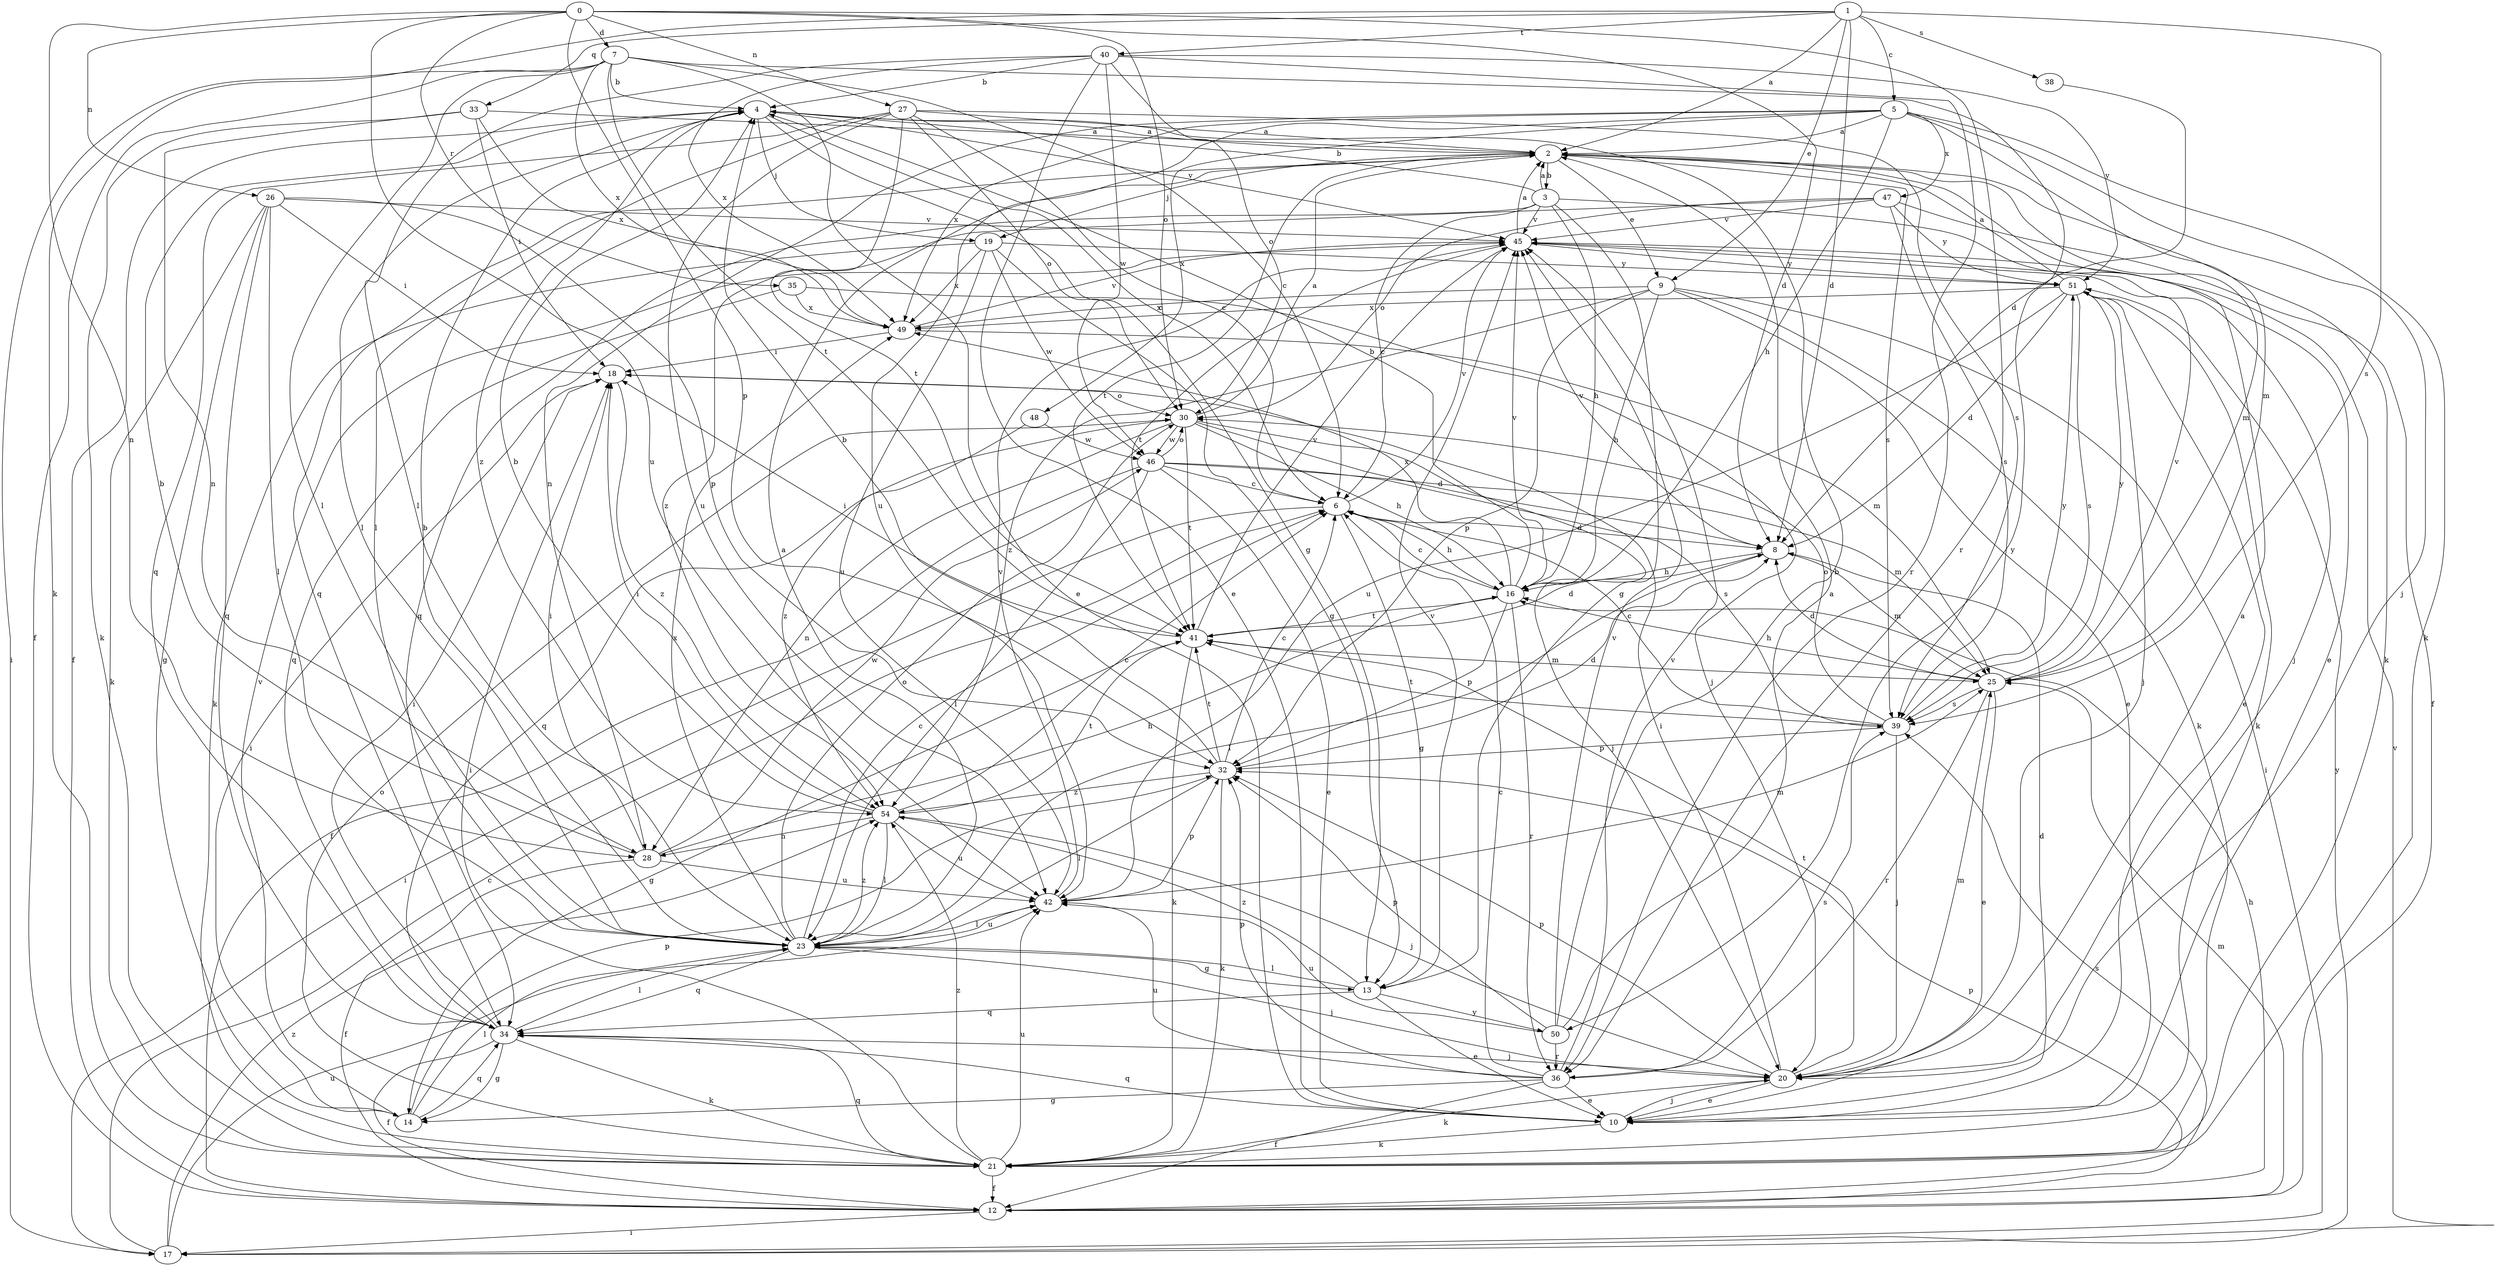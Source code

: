 strict digraph  {
0;
1;
2;
3;
4;
5;
6;
7;
8;
9;
10;
12;
13;
14;
16;
17;
18;
19;
20;
21;
23;
25;
26;
27;
28;
30;
32;
33;
34;
35;
36;
38;
39;
40;
41;
42;
45;
46;
47;
48;
49;
50;
51;
54;
0 -> 7  [label=d];
0 -> 8  [label=d];
0 -> 26  [label=n];
0 -> 27  [label=n];
0 -> 28  [label=n];
0 -> 30  [label=o];
0 -> 32  [label=p];
0 -> 35  [label=r];
0 -> 36  [label=r];
0 -> 42  [label=u];
1 -> 2  [label=a];
1 -> 5  [label=c];
1 -> 8  [label=d];
1 -> 9  [label=e];
1 -> 21  [label=k];
1 -> 33  [label=q];
1 -> 38  [label=s];
1 -> 39  [label=s];
1 -> 40  [label=t];
2 -> 3  [label=b];
2 -> 9  [label=e];
2 -> 19  [label=j];
2 -> 21  [label=k];
2 -> 25  [label=m];
2 -> 34  [label=q];
2 -> 39  [label=s];
2 -> 41  [label=t];
3 -> 2  [label=a];
3 -> 4  [label=b];
3 -> 6  [label=c];
3 -> 10  [label=e];
3 -> 13  [label=g];
3 -> 16  [label=h];
3 -> 34  [label=q];
3 -> 45  [label=v];
4 -> 2  [label=a];
4 -> 6  [label=c];
4 -> 12  [label=f];
4 -> 13  [label=g];
4 -> 19  [label=j];
4 -> 23  [label=l];
4 -> 45  [label=v];
4 -> 54  [label=z];
5 -> 2  [label=a];
5 -> 16  [label=h];
5 -> 20  [label=j];
5 -> 21  [label=k];
5 -> 25  [label=m];
5 -> 28  [label=n];
5 -> 42  [label=u];
5 -> 47  [label=x];
5 -> 48  [label=x];
5 -> 49  [label=x];
6 -> 8  [label=d];
6 -> 13  [label=g];
6 -> 16  [label=h];
6 -> 17  [label=i];
6 -> 45  [label=v];
7 -> 4  [label=b];
7 -> 6  [label=c];
7 -> 10  [label=e];
7 -> 12  [label=f];
7 -> 17  [label=i];
7 -> 23  [label=l];
7 -> 41  [label=t];
7 -> 49  [label=x];
7 -> 50  [label=y];
8 -> 16  [label=h];
8 -> 23  [label=l];
8 -> 25  [label=m];
8 -> 45  [label=v];
9 -> 10  [label=e];
9 -> 16  [label=h];
9 -> 17  [label=i];
9 -> 21  [label=k];
9 -> 32  [label=p];
9 -> 49  [label=x];
9 -> 54  [label=z];
10 -> 8  [label=d];
10 -> 20  [label=j];
10 -> 21  [label=k];
10 -> 34  [label=q];
12 -> 16  [label=h];
12 -> 17  [label=i];
12 -> 25  [label=m];
12 -> 32  [label=p];
12 -> 39  [label=s];
13 -> 10  [label=e];
13 -> 23  [label=l];
13 -> 34  [label=q];
13 -> 45  [label=v];
13 -> 50  [label=y];
13 -> 54  [label=z];
14 -> 18  [label=i];
14 -> 23  [label=l];
14 -> 32  [label=p];
14 -> 34  [label=q];
14 -> 45  [label=v];
16 -> 4  [label=b];
16 -> 6  [label=c];
16 -> 32  [label=p];
16 -> 36  [label=r];
16 -> 41  [label=t];
16 -> 45  [label=v];
16 -> 49  [label=x];
17 -> 6  [label=c];
17 -> 42  [label=u];
17 -> 45  [label=v];
17 -> 51  [label=y];
17 -> 54  [label=z];
18 -> 30  [label=o];
18 -> 54  [label=z];
19 -> 13  [label=g];
19 -> 21  [label=k];
19 -> 42  [label=u];
19 -> 46  [label=w];
19 -> 49  [label=x];
19 -> 51  [label=y];
20 -> 2  [label=a];
20 -> 10  [label=e];
20 -> 18  [label=i];
20 -> 21  [label=k];
20 -> 25  [label=m];
20 -> 32  [label=p];
20 -> 41  [label=t];
21 -> 12  [label=f];
21 -> 18  [label=i];
21 -> 30  [label=o];
21 -> 34  [label=q];
21 -> 42  [label=u];
21 -> 54  [label=z];
23 -> 2  [label=a];
23 -> 4  [label=b];
23 -> 6  [label=c];
23 -> 13  [label=g];
23 -> 20  [label=j];
23 -> 30  [label=o];
23 -> 34  [label=q];
23 -> 42  [label=u];
23 -> 49  [label=x];
23 -> 54  [label=z];
25 -> 8  [label=d];
25 -> 10  [label=e];
25 -> 16  [label=h];
25 -> 36  [label=r];
25 -> 39  [label=s];
25 -> 45  [label=v];
25 -> 51  [label=y];
26 -> 14  [label=g];
26 -> 18  [label=i];
26 -> 21  [label=k];
26 -> 23  [label=l];
26 -> 32  [label=p];
26 -> 34  [label=q];
26 -> 45  [label=v];
27 -> 2  [label=a];
27 -> 6  [label=c];
27 -> 23  [label=l];
27 -> 30  [label=o];
27 -> 34  [label=q];
27 -> 39  [label=s];
27 -> 41  [label=t];
27 -> 42  [label=u];
28 -> 4  [label=b];
28 -> 12  [label=f];
28 -> 16  [label=h];
28 -> 18  [label=i];
28 -> 42  [label=u];
28 -> 46  [label=w];
30 -> 2  [label=a];
30 -> 8  [label=d];
30 -> 16  [label=h];
30 -> 20  [label=j];
30 -> 28  [label=n];
30 -> 34  [label=q];
30 -> 41  [label=t];
30 -> 46  [label=w];
32 -> 4  [label=b];
32 -> 6  [label=c];
32 -> 8  [label=d];
32 -> 21  [label=k];
32 -> 23  [label=l];
32 -> 41  [label=t];
32 -> 54  [label=z];
33 -> 2  [label=a];
33 -> 18  [label=i];
33 -> 21  [label=k];
33 -> 28  [label=n];
33 -> 49  [label=x];
34 -> 12  [label=f];
34 -> 14  [label=g];
34 -> 18  [label=i];
34 -> 20  [label=j];
34 -> 21  [label=k];
34 -> 23  [label=l];
35 -> 20  [label=j];
35 -> 34  [label=q];
35 -> 49  [label=x];
36 -> 6  [label=c];
36 -> 10  [label=e];
36 -> 12  [label=f];
36 -> 14  [label=g];
36 -> 32  [label=p];
36 -> 39  [label=s];
36 -> 42  [label=u];
36 -> 45  [label=v];
38 -> 8  [label=d];
39 -> 6  [label=c];
39 -> 20  [label=j];
39 -> 30  [label=o];
39 -> 32  [label=p];
39 -> 41  [label=t];
39 -> 51  [label=y];
40 -> 4  [label=b];
40 -> 10  [label=e];
40 -> 23  [label=l];
40 -> 30  [label=o];
40 -> 36  [label=r];
40 -> 46  [label=w];
40 -> 49  [label=x];
40 -> 51  [label=y];
41 -> 8  [label=d];
41 -> 14  [label=g];
41 -> 18  [label=i];
41 -> 21  [label=k];
41 -> 25  [label=m];
41 -> 45  [label=v];
42 -> 23  [label=l];
42 -> 25  [label=m];
42 -> 32  [label=p];
42 -> 45  [label=v];
45 -> 2  [label=a];
45 -> 20  [label=j];
45 -> 41  [label=t];
45 -> 51  [label=y];
46 -> 6  [label=c];
46 -> 10  [label=e];
46 -> 12  [label=f];
46 -> 23  [label=l];
46 -> 25  [label=m];
46 -> 30  [label=o];
46 -> 39  [label=s];
47 -> 12  [label=f];
47 -> 30  [label=o];
47 -> 39  [label=s];
47 -> 45  [label=v];
47 -> 51  [label=y];
47 -> 54  [label=z];
48 -> 46  [label=w];
48 -> 54  [label=z];
49 -> 18  [label=i];
49 -> 25  [label=m];
49 -> 45  [label=v];
50 -> 2  [label=a];
50 -> 4  [label=b];
50 -> 32  [label=p];
50 -> 36  [label=r];
50 -> 42  [label=u];
50 -> 45  [label=v];
51 -> 2  [label=a];
51 -> 8  [label=d];
51 -> 10  [label=e];
51 -> 20  [label=j];
51 -> 21  [label=k];
51 -> 39  [label=s];
51 -> 42  [label=u];
51 -> 49  [label=x];
54 -> 4  [label=b];
54 -> 6  [label=c];
54 -> 18  [label=i];
54 -> 20  [label=j];
54 -> 23  [label=l];
54 -> 28  [label=n];
54 -> 41  [label=t];
54 -> 42  [label=u];
}
